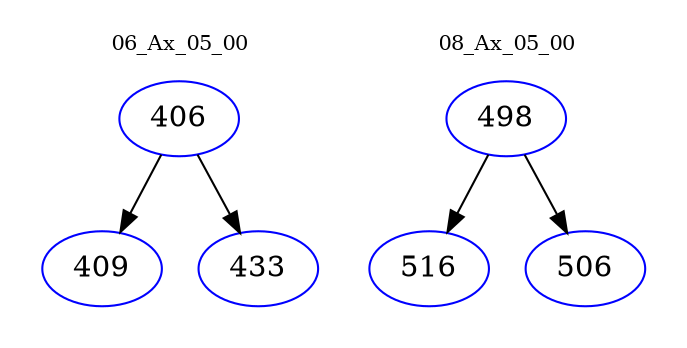 digraph{
subgraph cluster_0 {
color = white
label = "06_Ax_05_00";
fontsize=10;
T0_406 [label="406", color="blue"]
T0_406 -> T0_409 [color="black"]
T0_409 [label="409", color="blue"]
T0_406 -> T0_433 [color="black"]
T0_433 [label="433", color="blue"]
}
subgraph cluster_1 {
color = white
label = "08_Ax_05_00";
fontsize=10;
T1_498 [label="498", color="blue"]
T1_498 -> T1_516 [color="black"]
T1_516 [label="516", color="blue"]
T1_498 -> T1_506 [color="black"]
T1_506 [label="506", color="blue"]
}
}
